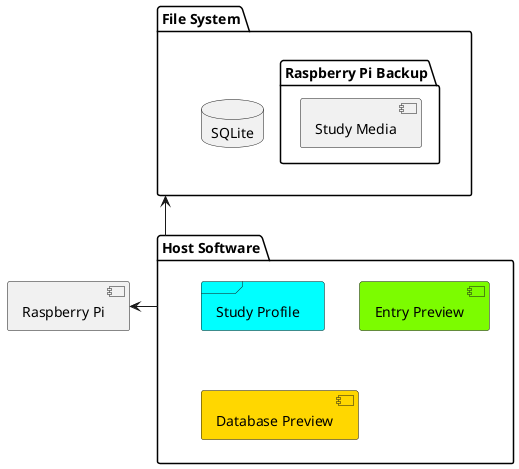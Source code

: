 @startuml
package "Host Software"  {
	frame "Study Profile" #AQUA
	[Entry Preview] #LAWNGREEN
	[Database Preview] #GOLD
	
}
package "File System" {
	database SQLite
	folder "Raspberry Pi Backup" {
		[Study Media]
	}
}
[Raspberry Pi]
"Host Software" -left-> "Raspberry Pi"
"Host Software" -up-> "File System"
@enduml
